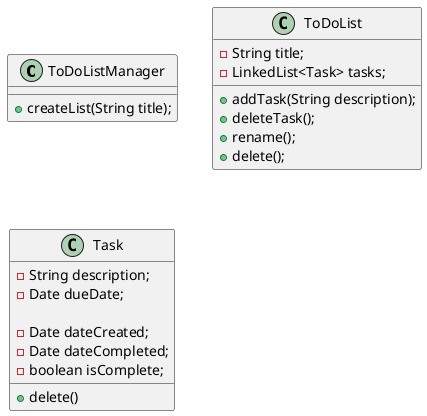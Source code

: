@startuml

class ToDoListManager {
    +createList(String title);
}

class ToDoList {
    -String title;
    -LinkedList<Task> tasks;

    +addTask(String description);
    +deleteTask();
    +rename();
    +delete();

}

class Task {
    -String description;
    -Date dueDate;
    'Format due date as YYYY-MM-DD'

    -Date dateCreated;
    -Date dateCompleted;
    -boolean isComplete;

    +delete()
}

@enduml